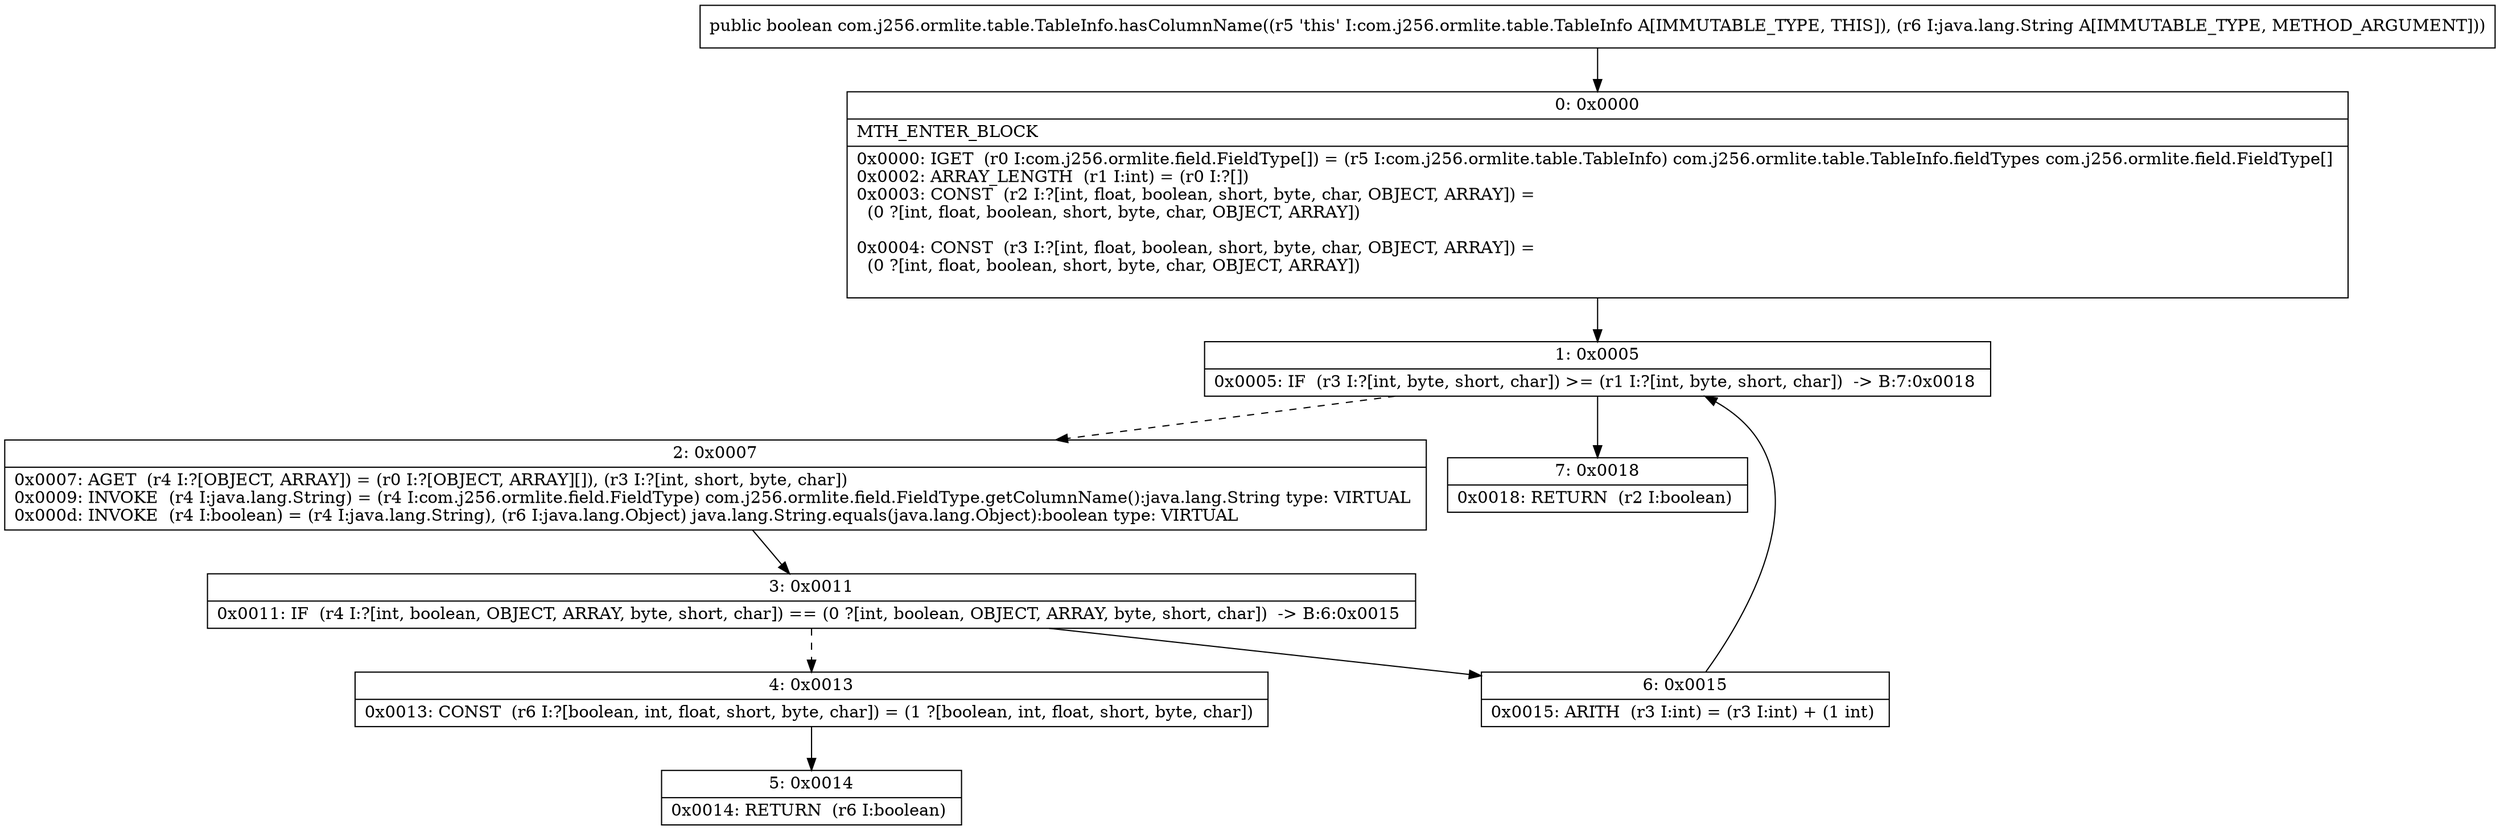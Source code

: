digraph "CFG forcom.j256.ormlite.table.TableInfo.hasColumnName(Ljava\/lang\/String;)Z" {
Node_0 [shape=record,label="{0\:\ 0x0000|MTH_ENTER_BLOCK\l|0x0000: IGET  (r0 I:com.j256.ormlite.field.FieldType[]) = (r5 I:com.j256.ormlite.table.TableInfo) com.j256.ormlite.table.TableInfo.fieldTypes com.j256.ormlite.field.FieldType[] \l0x0002: ARRAY_LENGTH  (r1 I:int) = (r0 I:?[]) \l0x0003: CONST  (r2 I:?[int, float, boolean, short, byte, char, OBJECT, ARRAY]) = \l  (0 ?[int, float, boolean, short, byte, char, OBJECT, ARRAY])\l \l0x0004: CONST  (r3 I:?[int, float, boolean, short, byte, char, OBJECT, ARRAY]) = \l  (0 ?[int, float, boolean, short, byte, char, OBJECT, ARRAY])\l \l}"];
Node_1 [shape=record,label="{1\:\ 0x0005|0x0005: IF  (r3 I:?[int, byte, short, char]) \>= (r1 I:?[int, byte, short, char])  \-\> B:7:0x0018 \l}"];
Node_2 [shape=record,label="{2\:\ 0x0007|0x0007: AGET  (r4 I:?[OBJECT, ARRAY]) = (r0 I:?[OBJECT, ARRAY][]), (r3 I:?[int, short, byte, char]) \l0x0009: INVOKE  (r4 I:java.lang.String) = (r4 I:com.j256.ormlite.field.FieldType) com.j256.ormlite.field.FieldType.getColumnName():java.lang.String type: VIRTUAL \l0x000d: INVOKE  (r4 I:boolean) = (r4 I:java.lang.String), (r6 I:java.lang.Object) java.lang.String.equals(java.lang.Object):boolean type: VIRTUAL \l}"];
Node_3 [shape=record,label="{3\:\ 0x0011|0x0011: IF  (r4 I:?[int, boolean, OBJECT, ARRAY, byte, short, char]) == (0 ?[int, boolean, OBJECT, ARRAY, byte, short, char])  \-\> B:6:0x0015 \l}"];
Node_4 [shape=record,label="{4\:\ 0x0013|0x0013: CONST  (r6 I:?[boolean, int, float, short, byte, char]) = (1 ?[boolean, int, float, short, byte, char]) \l}"];
Node_5 [shape=record,label="{5\:\ 0x0014|0x0014: RETURN  (r6 I:boolean) \l}"];
Node_6 [shape=record,label="{6\:\ 0x0015|0x0015: ARITH  (r3 I:int) = (r3 I:int) + (1 int) \l}"];
Node_7 [shape=record,label="{7\:\ 0x0018|0x0018: RETURN  (r2 I:boolean) \l}"];
MethodNode[shape=record,label="{public boolean com.j256.ormlite.table.TableInfo.hasColumnName((r5 'this' I:com.j256.ormlite.table.TableInfo A[IMMUTABLE_TYPE, THIS]), (r6 I:java.lang.String A[IMMUTABLE_TYPE, METHOD_ARGUMENT])) }"];
MethodNode -> Node_0;
Node_0 -> Node_1;
Node_1 -> Node_2[style=dashed];
Node_1 -> Node_7;
Node_2 -> Node_3;
Node_3 -> Node_4[style=dashed];
Node_3 -> Node_6;
Node_4 -> Node_5;
Node_6 -> Node_1;
}

